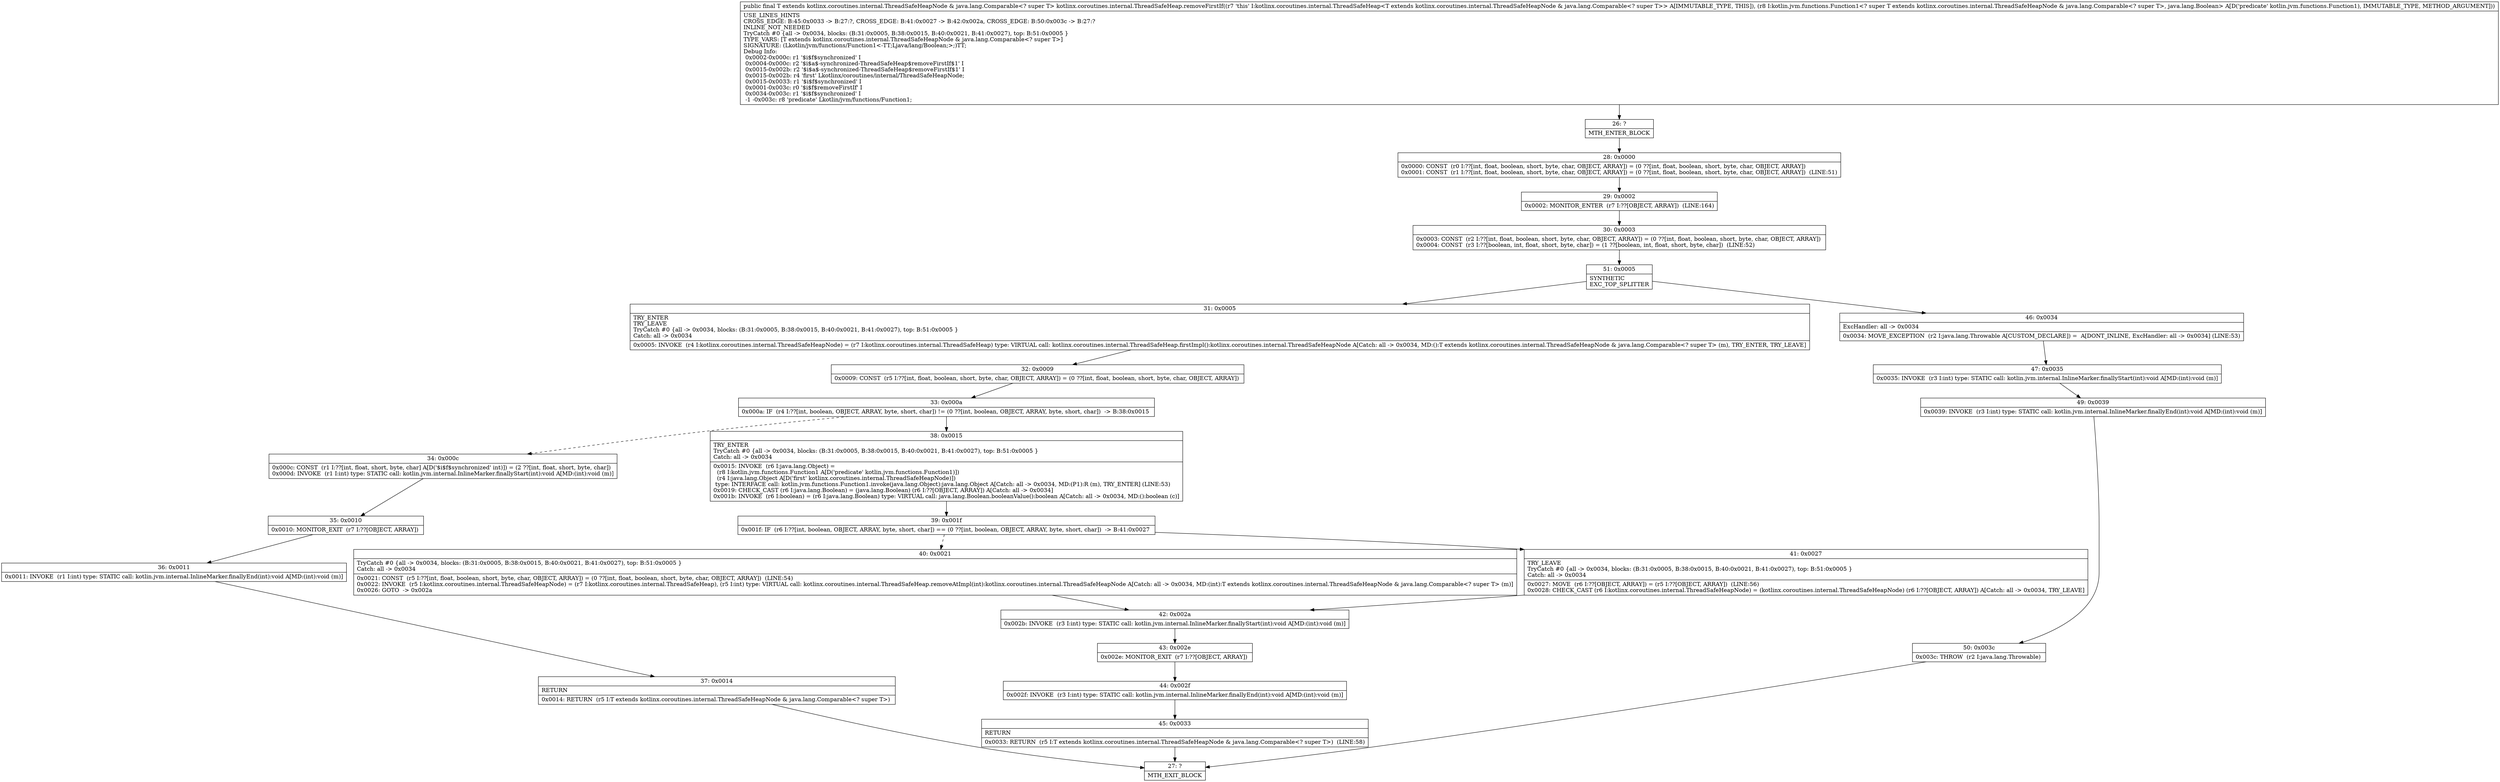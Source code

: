 digraph "CFG forkotlinx.coroutines.internal.ThreadSafeHeap.removeFirstIf(Lkotlin\/jvm\/functions\/Function1;)Lkotlinx\/coroutines\/internal\/ThreadSafeHeapNode;" {
Node_26 [shape=record,label="{26\:\ ?|MTH_ENTER_BLOCK\l}"];
Node_28 [shape=record,label="{28\:\ 0x0000|0x0000: CONST  (r0 I:??[int, float, boolean, short, byte, char, OBJECT, ARRAY]) = (0 ??[int, float, boolean, short, byte, char, OBJECT, ARRAY]) \l0x0001: CONST  (r1 I:??[int, float, boolean, short, byte, char, OBJECT, ARRAY]) = (0 ??[int, float, boolean, short, byte, char, OBJECT, ARRAY])  (LINE:51)\l}"];
Node_29 [shape=record,label="{29\:\ 0x0002|0x0002: MONITOR_ENTER  (r7 I:??[OBJECT, ARRAY])  (LINE:164)\l}"];
Node_30 [shape=record,label="{30\:\ 0x0003|0x0003: CONST  (r2 I:??[int, float, boolean, short, byte, char, OBJECT, ARRAY]) = (0 ??[int, float, boolean, short, byte, char, OBJECT, ARRAY]) \l0x0004: CONST  (r3 I:??[boolean, int, float, short, byte, char]) = (1 ??[boolean, int, float, short, byte, char])  (LINE:52)\l}"];
Node_51 [shape=record,label="{51\:\ 0x0005|SYNTHETIC\lEXC_TOP_SPLITTER\l}"];
Node_31 [shape=record,label="{31\:\ 0x0005|TRY_ENTER\lTRY_LEAVE\lTryCatch #0 \{all \-\> 0x0034, blocks: (B:31:0x0005, B:38:0x0015, B:40:0x0021, B:41:0x0027), top: B:51:0x0005 \}\lCatch: all \-\> 0x0034\l|0x0005: INVOKE  (r4 I:kotlinx.coroutines.internal.ThreadSafeHeapNode) = (r7 I:kotlinx.coroutines.internal.ThreadSafeHeap) type: VIRTUAL call: kotlinx.coroutines.internal.ThreadSafeHeap.firstImpl():kotlinx.coroutines.internal.ThreadSafeHeapNode A[Catch: all \-\> 0x0034, MD:():T extends kotlinx.coroutines.internal.ThreadSafeHeapNode & java.lang.Comparable\<? super T\> (m), TRY_ENTER, TRY_LEAVE]\l}"];
Node_32 [shape=record,label="{32\:\ 0x0009|0x0009: CONST  (r5 I:??[int, float, boolean, short, byte, char, OBJECT, ARRAY]) = (0 ??[int, float, boolean, short, byte, char, OBJECT, ARRAY]) \l}"];
Node_33 [shape=record,label="{33\:\ 0x000a|0x000a: IF  (r4 I:??[int, boolean, OBJECT, ARRAY, byte, short, char]) != (0 ??[int, boolean, OBJECT, ARRAY, byte, short, char])  \-\> B:38:0x0015 \l}"];
Node_34 [shape=record,label="{34\:\ 0x000c|0x000c: CONST  (r1 I:??[int, float, short, byte, char] A[D('$i$f$synchronized' int)]) = (2 ??[int, float, short, byte, char]) \l0x000d: INVOKE  (r1 I:int) type: STATIC call: kotlin.jvm.internal.InlineMarker.finallyStart(int):void A[MD:(int):void (m)]\l}"];
Node_35 [shape=record,label="{35\:\ 0x0010|0x0010: MONITOR_EXIT  (r7 I:??[OBJECT, ARRAY]) \l}"];
Node_36 [shape=record,label="{36\:\ 0x0011|0x0011: INVOKE  (r1 I:int) type: STATIC call: kotlin.jvm.internal.InlineMarker.finallyEnd(int):void A[MD:(int):void (m)]\l}"];
Node_37 [shape=record,label="{37\:\ 0x0014|RETURN\l|0x0014: RETURN  (r5 I:T extends kotlinx.coroutines.internal.ThreadSafeHeapNode & java.lang.Comparable\<? super T\>) \l}"];
Node_27 [shape=record,label="{27\:\ ?|MTH_EXIT_BLOCK\l}"];
Node_38 [shape=record,label="{38\:\ 0x0015|TRY_ENTER\lTryCatch #0 \{all \-\> 0x0034, blocks: (B:31:0x0005, B:38:0x0015, B:40:0x0021, B:41:0x0027), top: B:51:0x0005 \}\lCatch: all \-\> 0x0034\l|0x0015: INVOKE  (r6 I:java.lang.Object) = \l  (r8 I:kotlin.jvm.functions.Function1 A[D('predicate' kotlin.jvm.functions.Function1)])\l  (r4 I:java.lang.Object A[D('first' kotlinx.coroutines.internal.ThreadSafeHeapNode)])\l type: INTERFACE call: kotlin.jvm.functions.Function1.invoke(java.lang.Object):java.lang.Object A[Catch: all \-\> 0x0034, MD:(P1):R (m), TRY_ENTER] (LINE:53)\l0x0019: CHECK_CAST (r6 I:java.lang.Boolean) = (java.lang.Boolean) (r6 I:??[OBJECT, ARRAY]) A[Catch: all \-\> 0x0034]\l0x001b: INVOKE  (r6 I:boolean) = (r6 I:java.lang.Boolean) type: VIRTUAL call: java.lang.Boolean.booleanValue():boolean A[Catch: all \-\> 0x0034, MD:():boolean (c)]\l}"];
Node_39 [shape=record,label="{39\:\ 0x001f|0x001f: IF  (r6 I:??[int, boolean, OBJECT, ARRAY, byte, short, char]) == (0 ??[int, boolean, OBJECT, ARRAY, byte, short, char])  \-\> B:41:0x0027 \l}"];
Node_40 [shape=record,label="{40\:\ 0x0021|TryCatch #0 \{all \-\> 0x0034, blocks: (B:31:0x0005, B:38:0x0015, B:40:0x0021, B:41:0x0027), top: B:51:0x0005 \}\lCatch: all \-\> 0x0034\l|0x0021: CONST  (r5 I:??[int, float, boolean, short, byte, char, OBJECT, ARRAY]) = (0 ??[int, float, boolean, short, byte, char, OBJECT, ARRAY])  (LINE:54)\l0x0022: INVOKE  (r5 I:kotlinx.coroutines.internal.ThreadSafeHeapNode) = (r7 I:kotlinx.coroutines.internal.ThreadSafeHeap), (r5 I:int) type: VIRTUAL call: kotlinx.coroutines.internal.ThreadSafeHeap.removeAtImpl(int):kotlinx.coroutines.internal.ThreadSafeHeapNode A[Catch: all \-\> 0x0034, MD:(int):T extends kotlinx.coroutines.internal.ThreadSafeHeapNode & java.lang.Comparable\<? super T\> (m)]\l0x0026: GOTO  \-\> 0x002a \l}"];
Node_42 [shape=record,label="{42\:\ 0x002a|0x002b: INVOKE  (r3 I:int) type: STATIC call: kotlin.jvm.internal.InlineMarker.finallyStart(int):void A[MD:(int):void (m)]\l}"];
Node_43 [shape=record,label="{43\:\ 0x002e|0x002e: MONITOR_EXIT  (r7 I:??[OBJECT, ARRAY]) \l}"];
Node_44 [shape=record,label="{44\:\ 0x002f|0x002f: INVOKE  (r3 I:int) type: STATIC call: kotlin.jvm.internal.InlineMarker.finallyEnd(int):void A[MD:(int):void (m)]\l}"];
Node_45 [shape=record,label="{45\:\ 0x0033|RETURN\l|0x0033: RETURN  (r5 I:T extends kotlinx.coroutines.internal.ThreadSafeHeapNode & java.lang.Comparable\<? super T\>)  (LINE:58)\l}"];
Node_41 [shape=record,label="{41\:\ 0x0027|TRY_LEAVE\lTryCatch #0 \{all \-\> 0x0034, blocks: (B:31:0x0005, B:38:0x0015, B:40:0x0021, B:41:0x0027), top: B:51:0x0005 \}\lCatch: all \-\> 0x0034\l|0x0027: MOVE  (r6 I:??[OBJECT, ARRAY]) = (r5 I:??[OBJECT, ARRAY])  (LINE:56)\l0x0028: CHECK_CAST (r6 I:kotlinx.coroutines.internal.ThreadSafeHeapNode) = (kotlinx.coroutines.internal.ThreadSafeHeapNode) (r6 I:??[OBJECT, ARRAY]) A[Catch: all \-\> 0x0034, TRY_LEAVE]\l}"];
Node_46 [shape=record,label="{46\:\ 0x0034|ExcHandler: all \-\> 0x0034\l|0x0034: MOVE_EXCEPTION  (r2 I:java.lang.Throwable A[CUSTOM_DECLARE]) =  A[DONT_INLINE, ExcHandler: all \-\> 0x0034] (LINE:53)\l}"];
Node_47 [shape=record,label="{47\:\ 0x0035|0x0035: INVOKE  (r3 I:int) type: STATIC call: kotlin.jvm.internal.InlineMarker.finallyStart(int):void A[MD:(int):void (m)]\l}"];
Node_49 [shape=record,label="{49\:\ 0x0039|0x0039: INVOKE  (r3 I:int) type: STATIC call: kotlin.jvm.internal.InlineMarker.finallyEnd(int):void A[MD:(int):void (m)]\l}"];
Node_50 [shape=record,label="{50\:\ 0x003c|0x003c: THROW  (r2 I:java.lang.Throwable) \l}"];
MethodNode[shape=record,label="{public final T extends kotlinx.coroutines.internal.ThreadSafeHeapNode & java.lang.Comparable\<? super T\> kotlinx.coroutines.internal.ThreadSafeHeap.removeFirstIf((r7 'this' I:kotlinx.coroutines.internal.ThreadSafeHeap\<T extends kotlinx.coroutines.internal.ThreadSafeHeapNode & java.lang.Comparable\<? super T\>\> A[IMMUTABLE_TYPE, THIS]), (r8 I:kotlin.jvm.functions.Function1\<? super T extends kotlinx.coroutines.internal.ThreadSafeHeapNode & java.lang.Comparable\<? super T\>, java.lang.Boolean\> A[D('predicate' kotlin.jvm.functions.Function1), IMMUTABLE_TYPE, METHOD_ARGUMENT]))  | USE_LINES_HINTS\lCROSS_EDGE: B:45:0x0033 \-\> B:27:?, CROSS_EDGE: B:41:0x0027 \-\> B:42:0x002a, CROSS_EDGE: B:50:0x003c \-\> B:27:?\lINLINE_NOT_NEEDED\lTryCatch #0 \{all \-\> 0x0034, blocks: (B:31:0x0005, B:38:0x0015, B:40:0x0021, B:41:0x0027), top: B:51:0x0005 \}\lTYPE_VARS: [T extends kotlinx.coroutines.internal.ThreadSafeHeapNode & java.lang.Comparable\<? super T\>]\lSIGNATURE: (Lkotlin\/jvm\/functions\/Function1\<\-TT;Ljava\/lang\/Boolean;\>;)TT;\lDebug Info:\l  0x0002\-0x000c: r1 '$i$f$synchronized' I\l  0x0004\-0x000c: r2 '$i$a$\-synchronized\-ThreadSafeHeap$removeFirstIf$1' I\l  0x0015\-0x002b: r2 '$i$a$\-synchronized\-ThreadSafeHeap$removeFirstIf$1' I\l  0x0015\-0x002b: r4 'first' Lkotlinx\/coroutines\/internal\/ThreadSafeHeapNode;\l  0x0015\-0x0033: r1 '$i$f$synchronized' I\l  0x0001\-0x003c: r0 '$i$f$removeFirstIf' I\l  0x0034\-0x003c: r1 '$i$f$synchronized' I\l  \-1 \-0x003c: r8 'predicate' Lkotlin\/jvm\/functions\/Function1;\l}"];
MethodNode -> Node_26;Node_26 -> Node_28;
Node_28 -> Node_29;
Node_29 -> Node_30;
Node_30 -> Node_51;
Node_51 -> Node_31;
Node_51 -> Node_46;
Node_31 -> Node_32;
Node_32 -> Node_33;
Node_33 -> Node_34[style=dashed];
Node_33 -> Node_38;
Node_34 -> Node_35;
Node_35 -> Node_36;
Node_36 -> Node_37;
Node_37 -> Node_27;
Node_38 -> Node_39;
Node_39 -> Node_40[style=dashed];
Node_39 -> Node_41;
Node_40 -> Node_42;
Node_42 -> Node_43;
Node_43 -> Node_44;
Node_44 -> Node_45;
Node_45 -> Node_27;
Node_41 -> Node_42;
Node_46 -> Node_47;
Node_47 -> Node_49;
Node_49 -> Node_50;
Node_50 -> Node_27;
}

